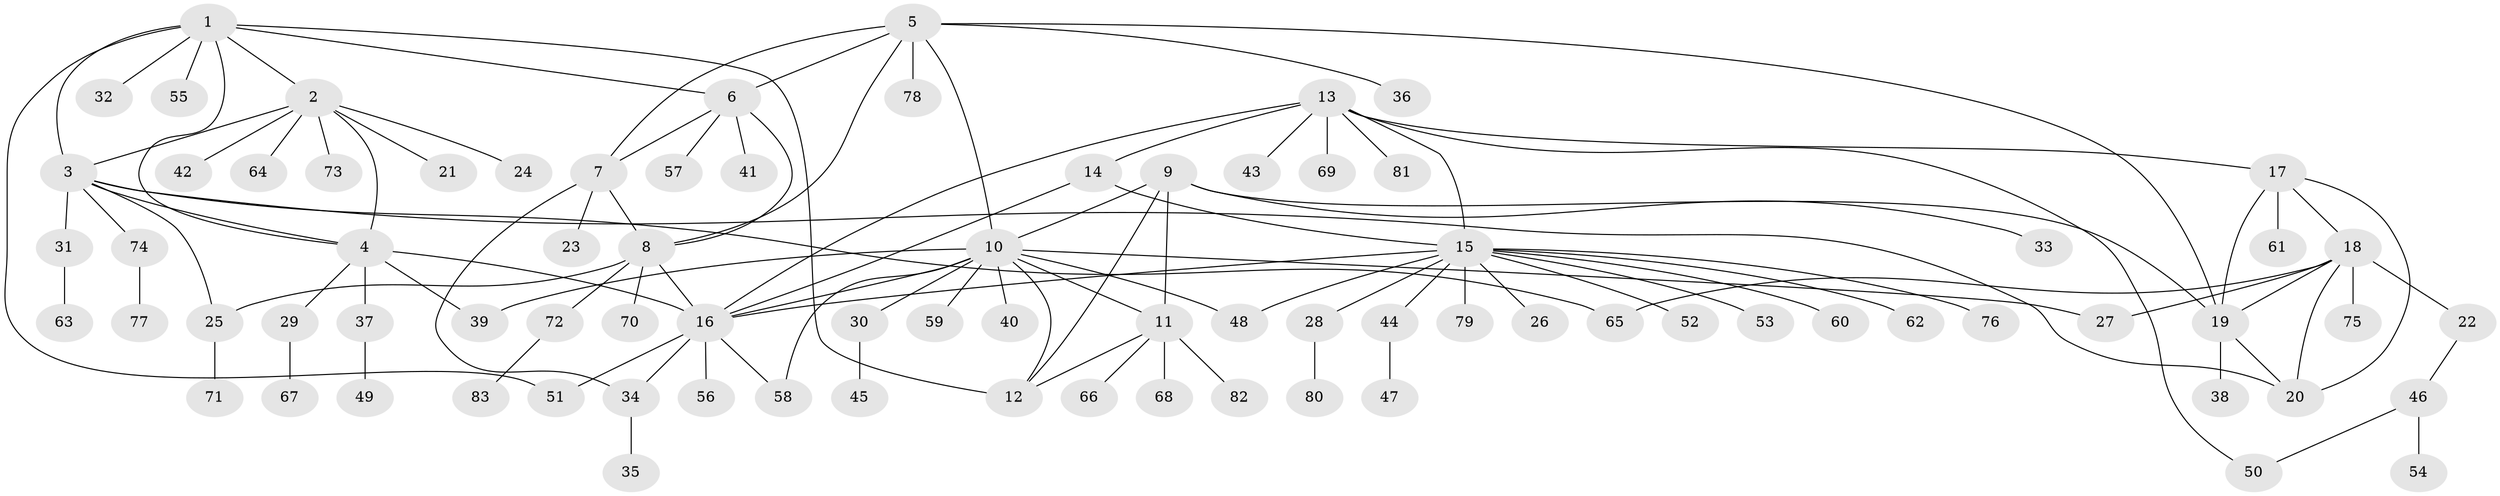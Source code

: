 // coarse degree distribution, {6: 0.04081632653061224, 8: 0.04081632653061224, 12: 0.02040816326530612, 4: 0.02040816326530612, 1: 0.7142857142857143, 2: 0.10204081632653061, 9: 0.02040816326530612, 10: 0.04081632653061224}
// Generated by graph-tools (version 1.1) at 2025/57/03/04/25 21:57:33]
// undirected, 83 vertices, 112 edges
graph export_dot {
graph [start="1"]
  node [color=gray90,style=filled];
  1;
  2;
  3;
  4;
  5;
  6;
  7;
  8;
  9;
  10;
  11;
  12;
  13;
  14;
  15;
  16;
  17;
  18;
  19;
  20;
  21;
  22;
  23;
  24;
  25;
  26;
  27;
  28;
  29;
  30;
  31;
  32;
  33;
  34;
  35;
  36;
  37;
  38;
  39;
  40;
  41;
  42;
  43;
  44;
  45;
  46;
  47;
  48;
  49;
  50;
  51;
  52;
  53;
  54;
  55;
  56;
  57;
  58;
  59;
  60;
  61;
  62;
  63;
  64;
  65;
  66;
  67;
  68;
  69;
  70;
  71;
  72;
  73;
  74;
  75;
  76;
  77;
  78;
  79;
  80;
  81;
  82;
  83;
  1 -- 2;
  1 -- 3;
  1 -- 4;
  1 -- 6;
  1 -- 12;
  1 -- 32;
  1 -- 51;
  1 -- 55;
  2 -- 3;
  2 -- 4;
  2 -- 21;
  2 -- 24;
  2 -- 42;
  2 -- 64;
  2 -- 73;
  3 -- 4;
  3 -- 20;
  3 -- 25;
  3 -- 31;
  3 -- 65;
  3 -- 74;
  4 -- 16;
  4 -- 29;
  4 -- 37;
  4 -- 39;
  5 -- 6;
  5 -- 7;
  5 -- 8;
  5 -- 10;
  5 -- 19;
  5 -- 36;
  5 -- 78;
  6 -- 7;
  6 -- 8;
  6 -- 41;
  6 -- 57;
  7 -- 8;
  7 -- 23;
  7 -- 34;
  8 -- 16;
  8 -- 25;
  8 -- 70;
  8 -- 72;
  9 -- 10;
  9 -- 11;
  9 -- 12;
  9 -- 19;
  9 -- 33;
  10 -- 11;
  10 -- 12;
  10 -- 16;
  10 -- 27;
  10 -- 30;
  10 -- 39;
  10 -- 40;
  10 -- 48;
  10 -- 58;
  10 -- 59;
  11 -- 12;
  11 -- 66;
  11 -- 68;
  11 -- 82;
  13 -- 14;
  13 -- 15;
  13 -- 16;
  13 -- 17;
  13 -- 43;
  13 -- 50;
  13 -- 69;
  13 -- 81;
  14 -- 15;
  14 -- 16;
  15 -- 16;
  15 -- 26;
  15 -- 28;
  15 -- 44;
  15 -- 48;
  15 -- 52;
  15 -- 53;
  15 -- 60;
  15 -- 62;
  15 -- 76;
  15 -- 79;
  16 -- 34;
  16 -- 51;
  16 -- 56;
  16 -- 58;
  17 -- 18;
  17 -- 19;
  17 -- 20;
  17 -- 61;
  18 -- 19;
  18 -- 20;
  18 -- 22;
  18 -- 27;
  18 -- 65;
  18 -- 75;
  19 -- 20;
  19 -- 38;
  22 -- 46;
  25 -- 71;
  28 -- 80;
  29 -- 67;
  30 -- 45;
  31 -- 63;
  34 -- 35;
  37 -- 49;
  44 -- 47;
  46 -- 50;
  46 -- 54;
  72 -- 83;
  74 -- 77;
}
